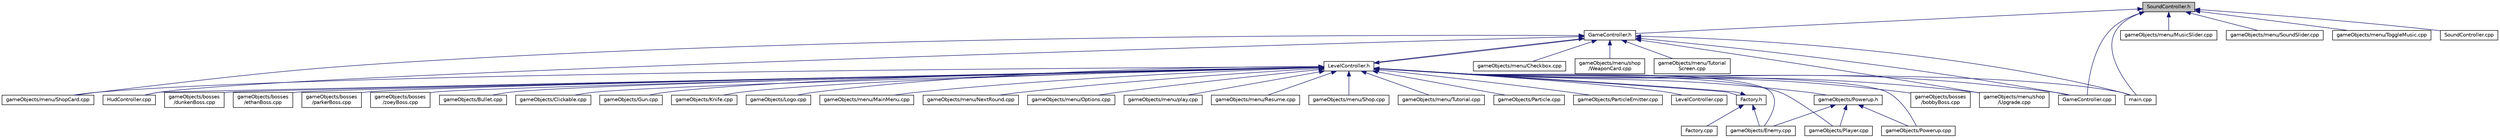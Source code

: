 digraph "SoundController.h"
{
  edge [fontname="Helvetica",fontsize="10",labelfontname="Helvetica",labelfontsize="10"];
  node [fontname="Helvetica",fontsize="10",shape=record];
  Node1 [label="SoundController.h",height=0.2,width=0.4,color="black", fillcolor="grey75", style="filled", fontcolor="black"];
  Node1 -> Node2 [dir="back",color="midnightblue",fontsize="10",style="solid",fontname="Helvetica"];
  Node2 [label="GameController.h",height=0.2,width=0.4,color="black", fillcolor="white", style="filled",URL="$_game_controller_8h.html"];
  Node2 -> Node3 [dir="back",color="midnightblue",fontsize="10",style="solid",fontname="Helvetica"];
  Node3 [label="LevelController.h",height=0.2,width=0.4,color="black", fillcolor="white", style="filled",URL="$_level_controller_8h.html"];
  Node3 -> Node4 [dir="back",color="midnightblue",fontsize="10",style="solid",fontname="Helvetica"];
  Node4 [label="Factory.h",height=0.2,width=0.4,color="black", fillcolor="white", style="filled",URL="$_factory_8h.html"];
  Node4 -> Node5 [dir="back",color="midnightblue",fontsize="10",style="solid",fontname="Helvetica"];
  Node5 [label="Factory.cpp",height=0.2,width=0.4,color="black", fillcolor="white", style="filled",URL="$_factory_8cpp.html"];
  Node4 -> Node3 [dir="back",color="midnightblue",fontsize="10",style="solid",fontname="Helvetica"];
  Node4 -> Node6 [dir="back",color="midnightblue",fontsize="10",style="solid",fontname="Helvetica"];
  Node6 [label="gameObjects/Enemy.cpp",height=0.2,width=0.4,color="black", fillcolor="white", style="filled",URL="$_enemy_8cpp.html"];
  Node3 -> Node2 [dir="back",color="midnightblue",fontsize="10",style="solid",fontname="Helvetica"];
  Node3 -> Node7 [dir="back",color="midnightblue",fontsize="10",style="solid",fontname="Helvetica"];
  Node7 [label="GameController.cpp",height=0.2,width=0.4,color="black", fillcolor="white", style="filled",URL="$_game_controller_8cpp.html"];
  Node3 -> Node8 [dir="back",color="midnightblue",fontsize="10",style="solid",fontname="Helvetica"];
  Node8 [label="gameObjects/bosses\l/bobbyBoss.cpp",height=0.2,width=0.4,color="black", fillcolor="white", style="filled",URL="$bobby_boss_8cpp.html"];
  Node3 -> Node9 [dir="back",color="midnightblue",fontsize="10",style="solid",fontname="Helvetica"];
  Node9 [label="gameObjects/bosses\l/dunkenBoss.cpp",height=0.2,width=0.4,color="black", fillcolor="white", style="filled",URL="$dunken_boss_8cpp.html"];
  Node3 -> Node10 [dir="back",color="midnightblue",fontsize="10",style="solid",fontname="Helvetica"];
  Node10 [label="gameObjects/bosses\l/ethanBoss.cpp",height=0.2,width=0.4,color="black", fillcolor="white", style="filled",URL="$ethan_boss_8cpp.html"];
  Node3 -> Node11 [dir="back",color="midnightblue",fontsize="10",style="solid",fontname="Helvetica"];
  Node11 [label="gameObjects/bosses\l/parkerBoss.cpp",height=0.2,width=0.4,color="black", fillcolor="white", style="filled",URL="$parker_boss_8cpp.html"];
  Node3 -> Node12 [dir="back",color="midnightblue",fontsize="10",style="solid",fontname="Helvetica"];
  Node12 [label="gameObjects/bosses\l/zoeyBoss.cpp",height=0.2,width=0.4,color="black", fillcolor="white", style="filled",URL="$zoey_boss_8cpp.html"];
  Node3 -> Node13 [dir="back",color="midnightblue",fontsize="10",style="solid",fontname="Helvetica"];
  Node13 [label="gameObjects/Bullet.cpp",height=0.2,width=0.4,color="black", fillcolor="white", style="filled",URL="$_bullet_8cpp.html"];
  Node3 -> Node14 [dir="back",color="midnightblue",fontsize="10",style="solid",fontname="Helvetica"];
  Node14 [label="gameObjects/Clickable.cpp",height=0.2,width=0.4,color="black", fillcolor="white", style="filled",URL="$_clickable_8cpp.html"];
  Node3 -> Node15 [dir="back",color="midnightblue",fontsize="10",style="solid",fontname="Helvetica"];
  Node15 [label="gameObjects/Powerup.h",height=0.2,width=0.4,color="black", fillcolor="white", style="filled",URL="$_powerup_8h.html"];
  Node15 -> Node6 [dir="back",color="midnightblue",fontsize="10",style="solid",fontname="Helvetica"];
  Node15 -> Node16 [dir="back",color="midnightblue",fontsize="10",style="solid",fontname="Helvetica"];
  Node16 [label="gameObjects/Player.cpp",height=0.2,width=0.4,color="black", fillcolor="white", style="filled",URL="$_player_8cpp.html"];
  Node15 -> Node17 [dir="back",color="midnightblue",fontsize="10",style="solid",fontname="Helvetica"];
  Node17 [label="gameObjects/Powerup.cpp",height=0.2,width=0.4,color="black", fillcolor="white", style="filled",URL="$_powerup_8cpp.html"];
  Node3 -> Node6 [dir="back",color="midnightblue",fontsize="10",style="solid",fontname="Helvetica"];
  Node3 -> Node18 [dir="back",color="midnightblue",fontsize="10",style="solid",fontname="Helvetica"];
  Node18 [label="gameObjects/Gun.cpp",height=0.2,width=0.4,color="black", fillcolor="white", style="filled",URL="$_gun_8cpp.html"];
  Node3 -> Node19 [dir="back",color="midnightblue",fontsize="10",style="solid",fontname="Helvetica"];
  Node19 [label="gameObjects/Knife.cpp",height=0.2,width=0.4,color="black", fillcolor="white", style="filled",URL="$_knife_8cpp.html"];
  Node3 -> Node20 [dir="back",color="midnightblue",fontsize="10",style="solid",fontname="Helvetica"];
  Node20 [label="gameObjects/Logo.cpp",height=0.2,width=0.4,color="black", fillcolor="white", style="filled",URL="$_logo_8cpp.html"];
  Node3 -> Node21 [dir="back",color="midnightblue",fontsize="10",style="solid",fontname="Helvetica"];
  Node21 [label="gameObjects/menu/MainMenu.cpp",height=0.2,width=0.4,color="black", fillcolor="white", style="filled",URL="$_main_menu_8cpp.html"];
  Node3 -> Node22 [dir="back",color="midnightblue",fontsize="10",style="solid",fontname="Helvetica"];
  Node22 [label="gameObjects/menu/NextRound.cpp",height=0.2,width=0.4,color="black", fillcolor="white", style="filled",URL="$_next_round_8cpp.html"];
  Node3 -> Node23 [dir="back",color="midnightblue",fontsize="10",style="solid",fontname="Helvetica"];
  Node23 [label="gameObjects/menu/Options.cpp",height=0.2,width=0.4,color="black", fillcolor="white", style="filled",URL="$_options_8cpp.html"];
  Node3 -> Node24 [dir="back",color="midnightblue",fontsize="10",style="solid",fontname="Helvetica"];
  Node24 [label="gameObjects/menu/play.cpp",height=0.2,width=0.4,color="black", fillcolor="white", style="filled",URL="$play_8cpp.html"];
  Node3 -> Node25 [dir="back",color="midnightblue",fontsize="10",style="solid",fontname="Helvetica"];
  Node25 [label="gameObjects/menu/Resume.cpp",height=0.2,width=0.4,color="black", fillcolor="white", style="filled",URL="$_resume_8cpp.html"];
  Node3 -> Node26 [dir="back",color="midnightblue",fontsize="10",style="solid",fontname="Helvetica"];
  Node26 [label="gameObjects/menu/shop\l/Upgrade.cpp",height=0.2,width=0.4,color="black", fillcolor="white", style="filled",URL="$_upgrade_8cpp.html"];
  Node3 -> Node27 [dir="back",color="midnightblue",fontsize="10",style="solid",fontname="Helvetica"];
  Node27 [label="gameObjects/menu/Shop.cpp",height=0.2,width=0.4,color="black", fillcolor="white", style="filled",URL="$_shop_8cpp.html"];
  Node3 -> Node28 [dir="back",color="midnightblue",fontsize="10",style="solid",fontname="Helvetica"];
  Node28 [label="gameObjects/menu/ShopCard.cpp",height=0.2,width=0.4,color="black", fillcolor="white", style="filled",URL="$_shop_card_8cpp.html"];
  Node3 -> Node29 [dir="back",color="midnightblue",fontsize="10",style="solid",fontname="Helvetica"];
  Node29 [label="gameObjects/menu/Tutorial.cpp",height=0.2,width=0.4,color="black", fillcolor="white", style="filled",URL="$_tutorial_8cpp.html"];
  Node3 -> Node30 [dir="back",color="midnightblue",fontsize="10",style="solid",fontname="Helvetica"];
  Node30 [label="gameObjects/Particle.cpp",height=0.2,width=0.4,color="black", fillcolor="white", style="filled",URL="$_particle_8cpp.html"];
  Node3 -> Node31 [dir="back",color="midnightblue",fontsize="10",style="solid",fontname="Helvetica"];
  Node31 [label="gameObjects/ParticleEmitter.cpp",height=0.2,width=0.4,color="black", fillcolor="white", style="filled",URL="$_particle_emitter_8cpp.html"];
  Node3 -> Node16 [dir="back",color="midnightblue",fontsize="10",style="solid",fontname="Helvetica"];
  Node3 -> Node17 [dir="back",color="midnightblue",fontsize="10",style="solid",fontname="Helvetica"];
  Node3 -> Node32 [dir="back",color="midnightblue",fontsize="10",style="solid",fontname="Helvetica"];
  Node32 [label="HudController.cpp",height=0.2,width=0.4,color="black", fillcolor="white", style="filled",URL="$_hud_controller_8cpp.html"];
  Node3 -> Node33 [dir="back",color="midnightblue",fontsize="10",style="solid",fontname="Helvetica"];
  Node33 [label="LevelController.cpp",height=0.2,width=0.4,color="black", fillcolor="white", style="filled",URL="$_level_controller_8cpp.html"];
  Node3 -> Node34 [dir="back",color="midnightblue",fontsize="10",style="solid",fontname="Helvetica"];
  Node34 [label="main.cpp",height=0.2,width=0.4,color="black", fillcolor="white", style="filled",URL="$main_8cpp.html"];
  Node2 -> Node7 [dir="back",color="midnightblue",fontsize="10",style="solid",fontname="Helvetica"];
  Node2 -> Node35 [dir="back",color="midnightblue",fontsize="10",style="solid",fontname="Helvetica"];
  Node35 [label="gameObjects/menu/Checkbox.cpp",height=0.2,width=0.4,color="black", fillcolor="white", style="filled",URL="$_checkbox_8cpp.html"];
  Node2 -> Node26 [dir="back",color="midnightblue",fontsize="10",style="solid",fontname="Helvetica"];
  Node2 -> Node36 [dir="back",color="midnightblue",fontsize="10",style="solid",fontname="Helvetica"];
  Node36 [label="gameObjects/menu/shop\l/WeaponCard.cpp",height=0.2,width=0.4,color="black", fillcolor="white", style="filled",URL="$_weapon_card_8cpp.html"];
  Node2 -> Node28 [dir="back",color="midnightblue",fontsize="10",style="solid",fontname="Helvetica"];
  Node2 -> Node37 [dir="back",color="midnightblue",fontsize="10",style="solid",fontname="Helvetica"];
  Node37 [label="gameObjects/menu/Tutorial\lScreen.cpp",height=0.2,width=0.4,color="black", fillcolor="white", style="filled",URL="$_tutorial_screen_8cpp.html"];
  Node2 -> Node32 [dir="back",color="midnightblue",fontsize="10",style="solid",fontname="Helvetica"];
  Node2 -> Node34 [dir="back",color="midnightblue",fontsize="10",style="solid",fontname="Helvetica"];
  Node1 -> Node7 [dir="back",color="midnightblue",fontsize="10",style="solid",fontname="Helvetica"];
  Node1 -> Node38 [dir="back",color="midnightblue",fontsize="10",style="solid",fontname="Helvetica"];
  Node38 [label="gameObjects/menu/MusicSlider.cpp",height=0.2,width=0.4,color="black", fillcolor="white", style="filled",URL="$_music_slider_8cpp.html"];
  Node1 -> Node39 [dir="back",color="midnightblue",fontsize="10",style="solid",fontname="Helvetica"];
  Node39 [label="gameObjects/menu/SoundSlider.cpp",height=0.2,width=0.4,color="black", fillcolor="white", style="filled",URL="$_sound_slider_8cpp.html"];
  Node1 -> Node40 [dir="back",color="midnightblue",fontsize="10",style="solid",fontname="Helvetica"];
  Node40 [label="gameObjects/menu/ToggleMusic.cpp",height=0.2,width=0.4,color="black", fillcolor="white", style="filled",URL="$_toggle_music_8cpp.html"];
  Node1 -> Node34 [dir="back",color="midnightblue",fontsize="10",style="solid",fontname="Helvetica"];
  Node1 -> Node41 [dir="back",color="midnightblue",fontsize="10",style="solid",fontname="Helvetica"];
  Node41 [label="SoundController.cpp",height=0.2,width=0.4,color="black", fillcolor="white", style="filled",URL="$_sound_controller_8cpp.html"];
}
